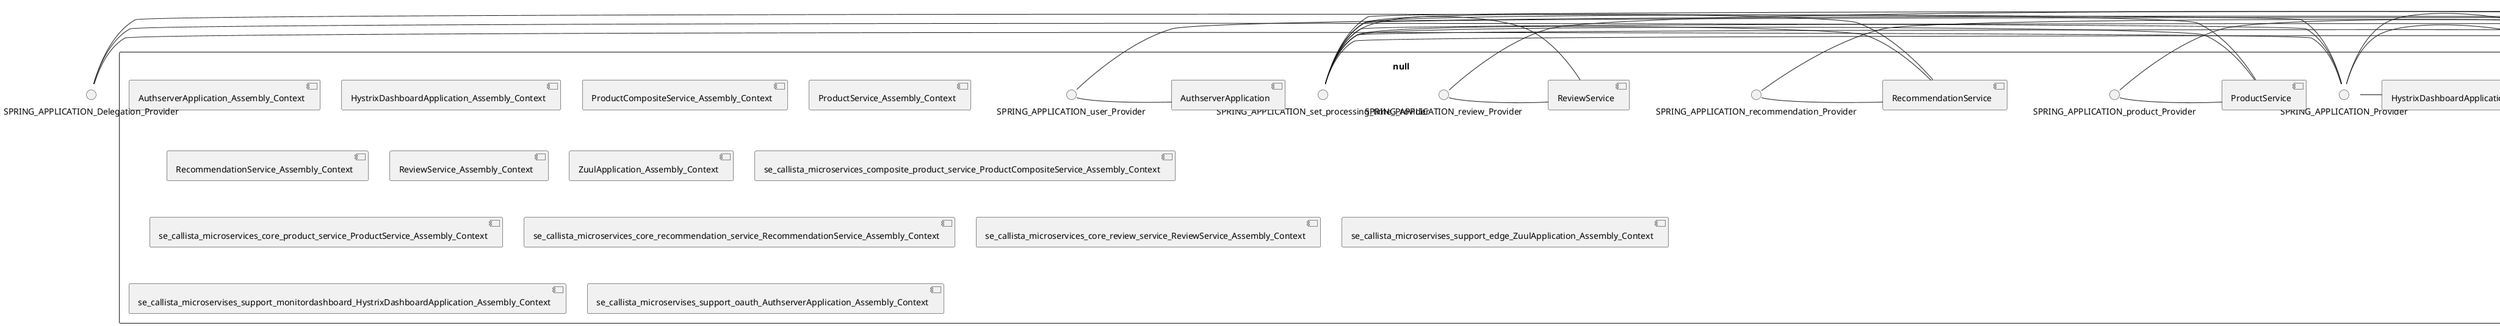 @startuml
skinparam fixCircleLabelOverlapping true
() SPRING_APPLICATION_Delegation_Provider
() SPRING_APPLICATION_product_Delegation_Provider
() SPRING_APPLICATION_recommendation_Delegation_Provider
() SPRING_APPLICATION_review_Delegation_Provider
() SPRING_APPLICATION_set_processing_time_Delegation_Provider
() SPRING_APPLICATION_user_Delegation_Provider
component null {
SPRING_APPLICATION_Delegation_Provider - SPRING_APPLICATION_Provider
SPRING_APPLICATION_Provider - [ProductCompositeService]
SPRING_APPLICATION_Delegation_Provider - SPRING_APPLICATION_Provider
SPRING_APPLICATION_Provider - [ProductCompositeService]
SPRING_APPLICATION_Delegation_Provider - SPRING_APPLICATION_Provider
SPRING_APPLICATION_Provider - [HystrixDashboardApplication]
SPRING_APPLICATION_product_Delegation_Provider - SPRING_APPLICATION_product_Provider
SPRING_APPLICATION_product_Provider - [ProductService]
SPRING_APPLICATION_recommendation_Delegation_Provider - SPRING_APPLICATION_recommendation_Provider
SPRING_APPLICATION_recommendation_Provider - [RecommendationService]
SPRING_APPLICATION_review_Delegation_Provider - SPRING_APPLICATION_review_Provider
SPRING_APPLICATION_review_Provider - [ReviewService]
SPRING_APPLICATION_set_processing_time_Delegation_Provider - SPRING_APPLICATION_set_processing_time_Provider
SPRING_APPLICATION_set_processing_time_Provider - [RecommendationService]
SPRING_APPLICATION_set_processing_time_Delegation_Provider - SPRING_APPLICATION_set_processing_time_Provider
SPRING_APPLICATION_set_processing_time_Provider - [ProductService]
SPRING_APPLICATION_set_processing_time_Delegation_Provider - SPRING_APPLICATION_set_processing_time_Provider
SPRING_APPLICATION_set_processing_time_Provider - [RecommendationService]
SPRING_APPLICATION_set_processing_time_Delegation_Provider - SPRING_APPLICATION_set_processing_time_Provider
SPRING_APPLICATION_set_processing_time_Provider - [ProductService]
SPRING_APPLICATION_set_processing_time_Delegation_Provider - SPRING_APPLICATION_set_processing_time_Provider
SPRING_APPLICATION_set_processing_time_Provider - [ReviewService]
SPRING_APPLICATION_user_Delegation_Provider - SPRING_APPLICATION_user_Provider
SPRING_APPLICATION_user_Provider - [AuthserverApplication]
[AuthserverApplication_Assembly_Context] [[callistaenterprise-blog-microservices.repository#_lHMn3r8UEe6iS5LVZGwMYw]]
[HystrixDashboardApplication_Assembly_Context] [[callistaenterprise-blog-microservices.repository#_lHMn3r8UEe6iS5LVZGwMYw]]
[ProductCompositeService_Assembly_Context] [[callistaenterprise-blog-microservices.repository#_lHMn3r8UEe6iS5LVZGwMYw]]
[ProductService_Assembly_Context] [[callistaenterprise-blog-microservices.repository#_lHMn3r8UEe6iS5LVZGwMYw]]
[RecommendationService_Assembly_Context] [[callistaenterprise-blog-microservices.repository#_lHMn3r8UEe6iS5LVZGwMYw]]
[ReviewService_Assembly_Context] [[callistaenterprise-blog-microservices.repository#_lHMn3r8UEe6iS5LVZGwMYw]]
[ZuulApplication_Assembly_Context] [[callistaenterprise-blog-microservices.repository#_lHMn3r8UEe6iS5LVZGwMYw]]
[se_callista_microservices_composite_product_service_ProductCompositeService_Assembly_Context] [[callistaenterprise-blog-microservices.repository#_lHMn3r8UEe6iS5LVZGwMYw]]
[se_callista_microservices_core_product_service_ProductService_Assembly_Context] [[callistaenterprise-blog-microservices.repository#_lHMn3r8UEe6iS5LVZGwMYw]]
[se_callista_microservices_core_recommendation_service_RecommendationService_Assembly_Context] [[callistaenterprise-blog-microservices.repository#_lHMn3r8UEe6iS5LVZGwMYw]]
[se_callista_microservices_core_review_service_ReviewService_Assembly_Context] [[callistaenterprise-blog-microservices.repository#_lHMn3r8UEe6iS5LVZGwMYw]]
[se_callista_microservises_support_edge_ZuulApplication_Assembly_Context] [[callistaenterprise-blog-microservices.repository#_lHMn3r8UEe6iS5LVZGwMYw]]
[se_callista_microservises_support_monitordashboard_HystrixDashboardApplication_Assembly_Context] [[callistaenterprise-blog-microservices.repository#_lHMn3r8UEe6iS5LVZGwMYw]]
[se_callista_microservises_support_oauth_AuthserverApplication_Assembly_Context] [[callistaenterprise-blog-microservices.repository#_lHMn3r8UEe6iS5LVZGwMYw]]
}

@enduml

